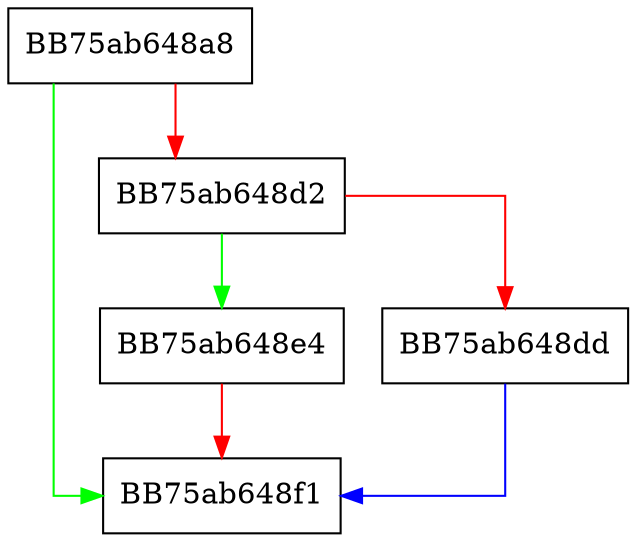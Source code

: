 digraph Remove {
  node [shape="box"];
  graph [splines=ortho];
  BB75ab648a8 -> BB75ab648f1 [color="green"];
  BB75ab648a8 -> BB75ab648d2 [color="red"];
  BB75ab648d2 -> BB75ab648e4 [color="green"];
  BB75ab648d2 -> BB75ab648dd [color="red"];
  BB75ab648dd -> BB75ab648f1 [color="blue"];
  BB75ab648e4 -> BB75ab648f1 [color="red"];
}